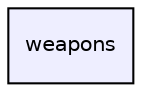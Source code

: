 digraph "weapons" {
  compound=true
  node [ fontsize="10", fontname="Helvetica"];
  edge [ labelfontsize="10", labelfontname="Helvetica"];
  dir_f9c9c8c78e18fad7d63c56a86a71b7e5 [shape=box, label="weapons", style="filled", fillcolor="#eeeeff", pencolor="black", URL="dir_f9c9c8c78e18fad7d63c56a86a71b7e5.html"];
}
